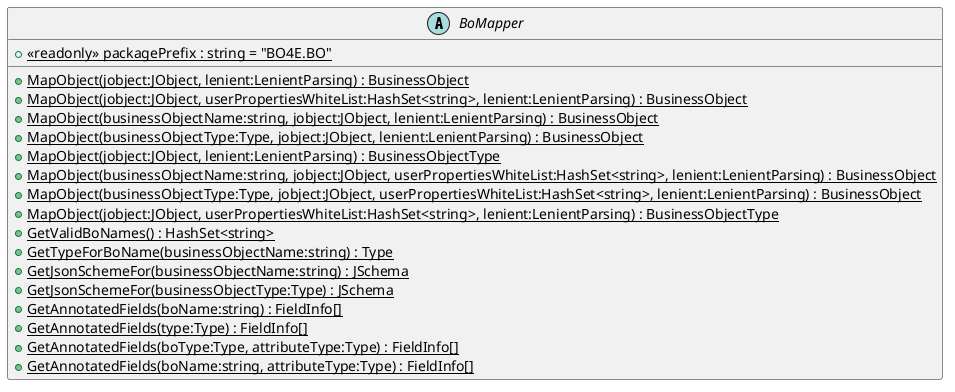 @startuml
abstract class BoMapper {
    + {static} <<readonly>> packagePrefix : string = "BO4E.BO"
    + {static} MapObject(jobject:JObject, lenient:LenientParsing) : BusinessObject
    + {static} MapObject(jobject:JObject, userPropertiesWhiteList:HashSet<string>, lenient:LenientParsing) : BusinessObject
    + {static} MapObject(businessObjectName:string, jobject:JObject, lenient:LenientParsing) : BusinessObject
    + {static} MapObject(businessObjectType:Type, jobject:JObject, lenient:LenientParsing) : BusinessObject
    + {static} MapObject(jobject:JObject, lenient:LenientParsing) : BusinessObjectType
    + {static} MapObject(businessObjectName:string, jobject:JObject, userPropertiesWhiteList:HashSet<string>, lenient:LenientParsing) : BusinessObject
    + {static} MapObject(businessObjectType:Type, jobject:JObject, userPropertiesWhiteList:HashSet<string>, lenient:LenientParsing) : BusinessObject
    + {static} MapObject(jobject:JObject, userPropertiesWhiteList:HashSet<string>, lenient:LenientParsing) : BusinessObjectType
    + {static} GetValidBoNames() : HashSet<string>
    + {static} GetTypeForBoName(businessObjectName:string) : Type
    + {static} GetJsonSchemeFor(businessObjectName:string) : JSchema
    + {static} GetJsonSchemeFor(businessObjectType:Type) : JSchema
    + {static} GetAnnotatedFields(boName:string) : FieldInfo[]
    + {static} GetAnnotatedFields(type:Type) : FieldInfo[]
    + {static} GetAnnotatedFields(boType:Type, attributeType:Type) : FieldInfo[]
    + {static} GetAnnotatedFields(boName:string, attributeType:Type) : FieldInfo[]
}
@enduml
